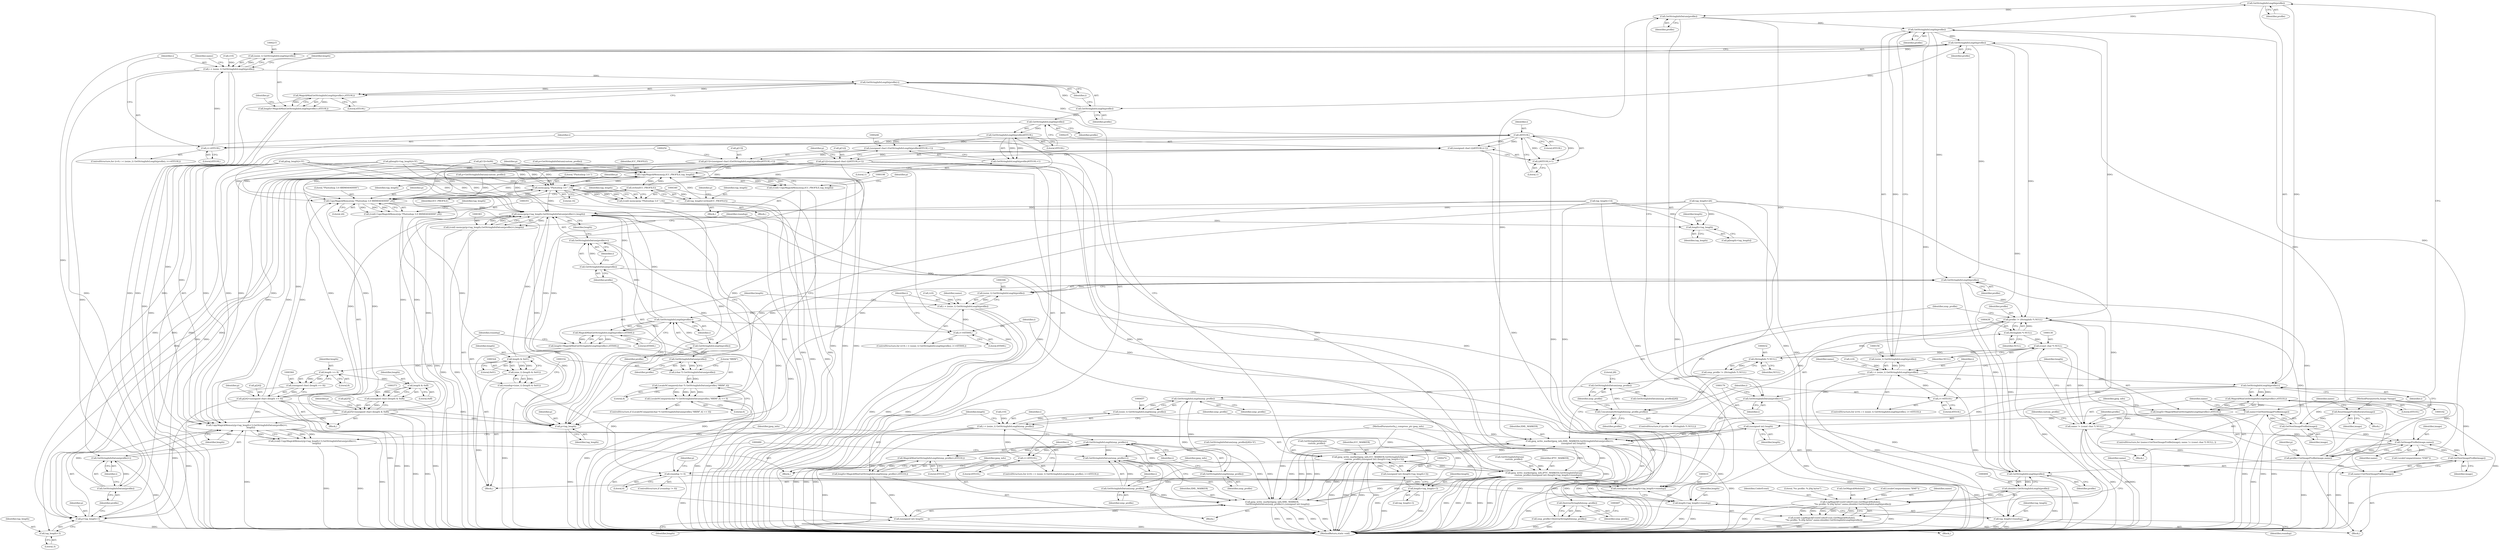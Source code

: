 digraph "1_ImageMagick_9e187b73a8a1290bb0e1a1c878f8be1917aa8742@pointer" {
"1000167" [label="(Call,GetStringInfoLength(profile))"];
"1000157" [label="(Call,GetStringInfoLength(profile))"];
"1000175" [label="(Call,GetStringInfoDatum(profile))"];
"1000167" [label="(Call,GetStringInfoLength(profile))"];
"1000134" [label="(Call,profile=GetImageProfile(image,name))"];
"1000136" [label="(Call,GetImageProfile(image,name))"];
"1000125" [label="(Call,GetNextImageProfile(image))"];
"1000120" [label="(Call,ResetImageProfileIterator(image))"];
"1000104" [label="(MethodParameterIn,Image *image)"];
"1000499" [label="(Call,GetNextImageProfile(image))"];
"1000127" [label="(Call,name != (const char *) NULL)"];
"1000497" [label="(Call,name=GetNextImageProfile(image))"];
"1000123" [label="(Call,name=GetNextImageProfile(image))"];
"1000129" [label="(Call,(const char *) NULL)"];
"1000438" [label="(Call,(StringInfo *) NULL)"];
"1000431" [label="(Call,(StringInfo *) NULL)"];
"1000166" [label="(Call,GetStringInfoLength(profile)-i)"];
"1000159" [label="(Call,i+=65533L)"];
"1000153" [label="(Call,i < (ssize_t) GetStringInfoLength(profile))"];
"1000165" [label="(Call,MagickMin(GetStringInfoLength(profile)-i,65533L))"];
"1000163" [label="(Call,length=MagickMin(GetStringInfoLength(profile)-i,65533L))"];
"1000178" [label="(Call,(unsigned int) length)"];
"1000171" [label="(Call,jpeg_write_marker(jpeg_info,XML_MARKER,GetStringInfoDatum(profile)+i,\n           (unsigned int) length))"];
"1000266" [label="(Call,jpeg_write_marker(jpeg_info,ICC_MARKER,GetStringInfoDatum(\n            custom_profile),(unsigned int) (length+tag_length+3)))"];
"1000404" [label="(Call,jpeg_write_marker(jpeg_info,IPTC_MARKER,GetStringInfoDatum(\n            custom_profile),(unsigned int) (length+tag_length+roundup)))"];
"1000472" [label="(Call,jpeg_write_marker(jpeg_info,XML_MARKER,\n                GetStringInfoDatum(xmp_profile)+i,(unsigned int) length))"];
"1000174" [label="(Call,GetStringInfoDatum(profile)+i)"];
"1000155" [label="(Call,(ssize_t) GetStringInfoLength(profile))"];
"1000216" [label="(Call,GetStringInfoLength(profile))"];
"1000214" [label="(Call,(ssize_t) GetStringInfoLength(profile))"];
"1000212" [label="(Call,i < (ssize_t) GetStringInfoLength(profile))"];
"1000225" [label="(Call,GetStringInfoLength(profile)-i)"];
"1000224" [label="(Call,MagickMin(GetStringInfoLength(profile)-i,65519L))"];
"1000222" [label="(Call,length=MagickMin(GetStringInfoLength(profile)-i,65519L))"];
"1000255" [label="(Call,CopyMagickMemory(p+tag_length+3,GetStringInfoDatum(profile)+i,\n            length))"];
"1000253" [label="(Call,(void) CopyMagickMemory(p+tag_length+3,GetStringInfoDatum(profile)+i,\n            length))"];
"1000271" [label="(Call,(unsigned int) (length+tag_length+3))"];
"1000273" [label="(Call,length+tag_length+3)"];
"1000237" [label="(Call,i/65519L)"];
"1000218" [label="(Call,i+=65519L)"];
"1000234" [label="(Call,(unsigned char) ((i/65519L)+1))"];
"1000230" [label="(Call,p[12]=(unsigned char) ((i/65519L)+1))"];
"1000199" [label="(Call,CopyMagickMemory(p,ICC_PROFILE,tag_length))"];
"1000191" [label="(Call,strlen(ICC_PROFILE))"];
"1000189" [label="(Call,tag_length=strlen(ICC_PROFILE))"];
"1000197" [label="(Call,(void) CopyMagickMemory(p,ICC_PROFILE,tag_length))"];
"1000256" [label="(Call,p+tag_length+3)"];
"1000258" [label="(Call,tag_length+3)"];
"1000341" [label="(Call,memcpy(p,\"Photoshop 3.0 \",14))"];
"1000339" [label="(Call,(void) memcpy(p,\"Photoshop 3.0 \",14))"];
"1000352" [label="(Call,CopyMagickMemory(p,\"Photoshop 3.0 8BIM\04\04\0\0\0\0\",24))"];
"1000350" [label="(Call,(void) CopyMagickMemory(p,\"Photoshop 3.0 8BIM\04\04\0\0\0\0\",24))"];
"1000384" [label="(Call,memcpy(p+tag_length,GetStringInfoDatum(profile)+i,length))"];
"1000382" [label="(Call,(void) memcpy(p+tag_length,GetStringInfoDatum(profile)+i,length))"];
"1000400" [label="(Call,length+tag_length)"];
"1000409" [label="(Call,(unsigned int) (length+tag_length+roundup))"];
"1000411" [label="(Call,length+tag_length+roundup)"];
"1000385" [label="(Call,p+tag_length)"];
"1000236" [label="(Call,(i/65519L)+1)"];
"1000261" [label="(Call,GetStringInfoDatum(profile)+i)"];
"1000226" [label="(Call,GetStringInfoLength(profile))"];
"1000249" [label="(Call,GetStringInfoLength(profile))"];
"1000248" [label="(Call,GetStringInfoLength(profile)/65519L)"];
"1000245" [label="(Call,(unsigned char) (GetStringInfoLength(profile)/65519L+1))"];
"1000241" [label="(Call,p[13]=(unsigned char) (GetStringInfoLength(profile)/65519L+1))"];
"1000247" [label="(Call,GetStringInfoLength(profile)/65519L+1)"];
"1000262" [label="(Call,GetStringInfoDatum(profile))"];
"1000307" [label="(Call,GetStringInfoLength(profile))"];
"1000305" [label="(Call,(ssize_t) GetStringInfoLength(profile))"];
"1000303" [label="(Call,i < (ssize_t) GetStringInfoLength(profile))"];
"1000316" [label="(Call,GetStringInfoLength(profile)-i)"];
"1000309" [label="(Call,i+=65500L)"];
"1000315" [label="(Call,MagickMin(GetStringInfoLength(profile)-i,65500L))"];
"1000313" [label="(Call,length=MagickMin(GetStringInfoLength(profile)-i,65500L))"];
"1000325" [label="(Call,length & 0x01)"];
"1000323" [label="(Call,(size_t) (length & 0x01))"];
"1000321" [label="(Call,roundup=(size_t) (length & 0x01))"];
"1000394" [label="(Call,roundup != 0)"];
"1000413" [label="(Call,tag_length+roundup)"];
"1000365" [label="(Call,length >> 8)"];
"1000363" [label="(Call,(unsigned char) (length >> 8))"];
"1000359" [label="(Call,p[24]=(unsigned char) (length >> 8))"];
"1000374" [label="(Call,length & 0xff)"];
"1000372" [label="(Call,(unsigned char) (length & 0xff))"];
"1000368" [label="(Call,p[25]=(unsigned char) (length & 0xff))"];
"1000388" [label="(Call,GetStringInfoDatum(profile)+i)"];
"1000317" [label="(Call,GetStringInfoLength(profile))"];
"1000333" [label="(Call,GetStringInfoDatum(profile))"];
"1000331" [label="(Call,(char *) GetStringInfoDatum(profile))"];
"1000330" [label="(Call,LocaleNCompare((char *) GetStringInfoDatum(profile),\"8BIM\",4))"];
"1000329" [label="(Call,LocaleNCompare((char *) GetStringInfoDatum(profile),\"8BIM\",4) == 0)"];
"1000389" [label="(Call,GetStringInfoDatum(profile))"];
"1000436" [label="(Call,profile != (StringInfo *) NULL)"];
"1000441" [label="(Call,ConcatenateStringInfo(xmp_profile,profile))"];
"1000446" [label="(Call,GetStringInfoDatum(xmp_profile))"];
"1000458" [label="(Call,GetStringInfoLength(xmp_profile))"];
"1000456" [label="(Call,(ssize_t) GetStringInfoLength(xmp_profile))"];
"1000454" [label="(Call,i < (ssize_t) GetStringInfoLength(xmp_profile))"];
"1000467" [label="(Call,GetStringInfoLength(xmp_profile)-i)"];
"1000460" [label="(Call,i+=65533L)"];
"1000466" [label="(Call,MagickMin(GetStringInfoLength(xmp_profile)-i,65533L))"];
"1000464" [label="(Call,length=MagickMin(GetStringInfoLength(xmp_profile)-i,65533L))"];
"1000479" [label="(Call,(unsigned int) length)"];
"1000475" [label="(Call,GetStringInfoDatum(xmp_profile)+i)"];
"1000468" [label="(Call,GetStringInfoLength(xmp_profile))"];
"1000476" [label="(Call,GetStringInfoDatum(xmp_profile))"];
"1000484" [label="(Call,DestroyStringInfo(xmp_profile))"];
"1000482" [label="(Call,xmp_profile=DestroyStringInfo(xmp_profile))"];
"1000495" [label="(Call,GetStringInfoLength(profile))"];
"1000493" [label="(Call,(double) GetStringInfoLength(profile))"];
"1000488" [label="(Call,LogMagickEvent(CoderEvent,GetMagickModule(),\n      \"%s profile: %.20g bytes\",name,(double) GetStringInfoLength(profile)))"];
"1000486" [label="(Call,(void) LogMagickEvent(CoderEvent,GetMagickModule(),\n      \"%s profile: %.20g bytes\",name,(double) GetStringInfoLength(profile)))"];
"1000177" [label="(Identifier,i)"];
"1000241" [label="(Call,p[13]=(unsigned char) (GetStringInfoLength(profile)/65519L+1))"];
"1000243" [label="(Identifier,p)"];
"1000231" [label="(Call,p[12])"];
"1000498" [label="(Identifier,name)"];
"1000269" [label="(Call,GetStringInfoDatum(\n            custom_profile))"];
"1000229" [label="(Literal,65519L)"];
"1000355" [label="(Literal,24)"];
"1000435" [label="(ControlStructure,if (profile != (StringInfo *) NULL))"];
"1000321" [label="(Call,roundup=(size_t) (length & 0x01))"];
"1000170" [label="(Literal,65533L)"];
"1000200" [label="(Identifier,p)"];
"1000222" [label="(Call,length=MagickMin(GetStringInfoLength(profile)-i,65519L))"];
"1000482" [label="(Call,xmp_profile=DestroyStringInfo(xmp_profile))"];
"1000500" [label="(Identifier,image)"];
"1000314" [label="(Identifier,length)"];
"1000322" [label="(Identifier,roundup)"];
"1000256" [label="(Call,p+tag_length+3)"];
"1000266" [label="(Call,jpeg_write_marker(jpeg_info,ICC_MARKER,GetStringInfoDatum(\n            custom_profile),(unsigned int) (length+tag_length+3)))"];
"1000481" [label="(Identifier,length)"];
"1000495" [label="(Call,GetStringInfoLength(profile))"];
"1000249" [label="(Call,GetStringInfoLength(profile))"];
"1000262" [label="(Call,GetStringInfoDatum(profile))"];
"1000442" [label="(Identifier,xmp_profile)"];
"1000225" [label="(Call,GetStringInfoLength(profile)-i)"];
"1000484" [label="(Call,DestroyStringInfo(xmp_profile))"];
"1000489" [label="(Identifier,CoderEvent)"];
"1000344" [label="(Literal,14)"];
"1000404" [label="(Call,jpeg_write_marker(jpeg_info,IPTC_MARKER,GetStringInfoDatum(\n            custom_profile),(unsigned int) (length+tag_length+roundup)))"];
"1000283" [label="(Identifier,name)"];
"1000491" [label="(Literal,\"%s profile: %.20g bytes\")"];
"1000433" [label="(Identifier,NULL)"];
"1000486" [label="(Call,(void) LogMagickEvent(CoderEvent,GetMagickModule(),\n      \"%s profile: %.20g bytes\",name,(double) GetStringInfoLength(profile)))"];
"1000331" [label="(Call,(char *) GetStringInfoDatum(profile))"];
"1000171" [label="(Call,jpeg_write_marker(jpeg_info,XML_MARKER,GetStringInfoDatum(profile)+i,\n           (unsigned int) length))"];
"1000499" [label="(Call,GetNextImageProfile(image))"];
"1000463" [label="(Block,)"];
"1000178" [label="(Call,(unsigned int) length)"];
"1000413" [label="(Call,tag_length+roundup)"];
"1000199" [label="(Call,CopyMagickMemory(p,ICC_PROFILE,tag_length))"];
"1000137" [label="(Identifier,image)"];
"1000129" [label="(Call,(const char *) NULL)"];
"1000149" [label="(ControlStructure,for (i=0; i < (ssize_t) GetStringInfoLength(profile); i+=65533L))"];
"1000212" [label="(Call,i < (ssize_t) GetStringInfoLength(profile))"];
"1000455" [label="(Identifier,i)"];
"1000123" [label="(Call,name=GetNextImageProfile(image))"];
"1000370" [label="(Identifier,p)"];
"1000305" [label="(Call,(ssize_t) GetStringInfoLength(profile))"];
"1000472" [label="(Call,jpeg_write_marker(jpeg_info,XML_MARKER,\n                GetStringInfoDatum(xmp_profile)+i,(unsigned int) length))"];
"1000157" [label="(Call,GetStringInfoLength(profile))"];
"1000134" [label="(Call,profile=GetImageProfile(image,name))"];
"1000161" [label="(Literal,65533L)"];
"1000132" [label="(Block,)"];
"1000228" [label="(Identifier,i)"];
"1000259" [label="(Identifier,tag_length)"];
"1000127" [label="(Call,name != (const char *) NULL)"];
"1000234" [label="(Call,(unsigned char) ((i/65519L)+1))"];
"1000309" [label="(Call,i+=65500L)"];
"1000317" [label="(Call,GetStringInfoLength(profile))"];
"1000356" [label="(Call,tag_length=26)"];
"1000333" [label="(Call,GetStringInfoDatum(profile))"];
"1000120" [label="(Call,ResetImageProfileIterator(image))"];
"1000124" [label="(Identifier,name)"];
"1000478" [label="(Identifier,i)"];
"1000319" [label="(Identifier,i)"];
"1000257" [label="(Identifier,p)"];
"1000271" [label="(Call,(unsigned int) (length+tag_length+3))"];
"1000316" [label="(Call,GetStringInfoLength(profile)-i)"];
"1000311" [label="(Literal,65500L)"];
"1000343" [label="(Literal,\"Photoshop 3.0 \")"];
"1000219" [label="(Identifier,i)"];
"1000275" [label="(Call,tag_length+3)"];
"1000377" [label="(Call,p[13]=0x00)"];
"1000394" [label="(Call,roundup != 0)"];
"1000176" [label="(Identifier,profile)"];
"1000242" [label="(Call,p[13])"];
"1000323" [label="(Call,(size_t) (length & 0x01))"];
"1000230" [label="(Call,p[12]=(unsigned char) ((i/65519L)+1))"];
"1000328" [label="(ControlStructure,if (LocaleNCompare((char *) GetStringInfoDatum(profile),\"8BIM\",4) == 0))"];
"1000505" [label="(MethodReturn,static void)"];
"1000310" [label="(Identifier,i)"];
"1000450" [label="(ControlStructure,for (i=0; i < (ssize_t) GetStringInfoLength(xmp_profile); i+=65533L))"];
"1000465" [label="(Identifier,length)"];
"1000245" [label="(Call,(unsigned char) (GetStringInfoLength(profile)/65519L+1))"];
"1000227" [label="(Identifier,profile)"];
"1000329" [label="(Call,LocaleNCompare((char *) GetStringInfoDatum(profile),\"8BIM\",4) == 0)"];
"1000474" [label="(Identifier,XML_MARKER)"];
"1000393" [label="(ControlStructure,if (roundup != 0))"];
"1000180" [label="(Identifier,length)"];
"1000446" [label="(Call,GetStringInfoDatum(xmp_profile))"];
"1000125" [label="(Call,GetNextImageProfile(image))"];
"1000303" [label="(Call,i < (ssize_t) GetStringInfoLength(profile))"];
"1000173" [label="(Identifier,XML_MARKER)"];
"1000325" [label="(Call,length & 0x01)"];
"1000128" [label="(Identifier,name)"];
"1000398" [label="(Call,p[length+tag_length])"];
"1000205" [label="(Identifier,p)"];
"1000451" [label="(Call,i=0)"];
"1000407" [label="(Call,GetStringInfoDatum(\n            custom_profile))"];
"1000419" [label="(Identifier,name)"];
"1000313" [label="(Call,length=MagickMin(GetStringInfoLength(profile)-i,65500L))"];
"1000479" [label="(Call,(unsigned int) length)"];
"1000434" [label="(Block,)"];
"1000466" [label="(Call,MagickMin(GetStringInfoLength(xmp_profile)-i,65533L))"];
"1000337" [label="(Literal,0)"];
"1000470" [label="(Identifier,i)"];
"1000203" [label="(Call,p[tag_length]='\0')"];
"1000352" [label="(Call,CopyMagickMemory(p,\"Photoshop 3.0 8BIM\04\04\0\0\0\0\",24))"];
"1000226" [label="(Call,GetStringInfoLength(profile))"];
"1000335" [label="(Literal,\"8BIM\")"];
"1000131" [label="(Identifier,NULL)"];
"1000476" [label="(Call,GetStringInfoDatum(xmp_profile))"];
"1000429" [label="(Call,xmp_profile != (StringInfo *) NULL)"];
"1000264" [label="(Identifier,i)"];
"1000190" [label="(Identifier,tag_length)"];
"1000440" [label="(Identifier,NULL)"];
"1000459" [label="(Identifier,xmp_profile)"];
"1000462" [label="(Literal,65533L)"];
"1000334" [label="(Identifier,profile)"];
"1000261" [label="(Call,GetStringInfoDatum(profile)+i)"];
"1000138" [label="(Identifier,name)"];
"1000469" [label="(Identifier,xmp_profile)"];
"1000406" [label="(Identifier,IPTC_MARKER)"];
"1000473" [label="(Identifier,jpeg_info)"];
"1000162" [label="(Block,)"];
"1000202" [label="(Identifier,tag_length)"];
"1000304" [label="(Identifier,i)"];
"1000490" [label="(Call,GetMagickModule())"];
"1000438" [label="(Call,(StringInfo *) NULL)"];
"1000308" [label="(Identifier,profile)"];
"1000216" [label="(Call,GetStringInfoLength(profile))"];
"1000475" [label="(Call,GetStringInfoDatum(xmp_profile)+i)"];
"1000247" [label="(Call,GetStringInfoLength(profile)/65519L+1)"];
"1000184" [label="(Identifier,name)"];
"1000238" [label="(Identifier,i)"];
"1000175" [label="(Call,GetStringInfoDatum(profile))"];
"1000367" [label="(Literal,8)"];
"1000250" [label="(Identifier,profile)"];
"1000376" [label="(Literal,0xff)"];
"1000460" [label="(Call,i+=65533L)"];
"1000172" [label="(Identifier,jpeg_info)"];
"1000268" [label="(Identifier,ICC_MARKER)"];
"1000191" [label="(Call,strlen(ICC_PROFILE))"];
"1000140" [label="(Identifier,p)"];
"1000392" [label="(Identifier,length)"];
"1000389" [label="(Call,GetStringInfoDatum(profile))"];
"1000260" [label="(Literal,3)"];
"1000397" [label="(Call,p[length+tag_length]='\0')"];
"1000273" [label="(Call,length+tag_length+3)"];
"1000441" [label="(Call,ConcatenateStringInfo(xmp_profile,profile))"];
"1000345" [label="(Call,tag_length=14)"];
"1000122" [label="(ControlStructure,for (name=GetNextImageProfile(image); name != (const char *) NULL; ))"];
"1000139" [label="(Call,p=GetStringInfoDatum(custom_profile))"];
"1000232" [label="(Identifier,p)"];
"1000395" [label="(Identifier,roundup)"];
"1000174" [label="(Call,GetStringInfoDatum(profile)+i)"];
"1000251" [label="(Literal,65519L)"];
"1000307" [label="(Call,GetStringInfoLength(profile))"];
"1000414" [label="(Identifier,tag_length)"];
"1000126" [label="(Identifier,image)"];
"1000318" [label="(Identifier,profile)"];
"1000375" [label="(Identifier,length)"];
"1000192" [label="(Identifier,ICC_PROFILE)"];
"1000493" [label="(Call,(double) GetStringInfoLength(profile))"];
"1000363" [label="(Call,(unsigned char) (length >> 8))"];
"1000444" [label="(Call,GetStringInfoDatum(xmp_profile)[28]='\0')"];
"1000458" [label="(Call,GetStringInfoLength(xmp_profile))"];
"1000456" [label="(Call,(ssize_t) GetStringInfoLength(xmp_profile))"];
"1000213" [label="(Identifier,i)"];
"1000385" [label="(Call,p+tag_length)"];
"1000158" [label="(Identifier,profile)"];
"1000208" [label="(ControlStructure,for (i=0; i < (ssize_t) GetStringInfoLength(profile); i+=65519L))"];
"1000154" [label="(Identifier,i)"];
"1000103" [label="(MethodParameterIn,j_compress_ptr jpeg_info)"];
"1000418" [label="(Call,LocaleCompare(name,\"XMP\"))"];
"1000315" [label="(Call,MagickMin(GetStringInfoLength(profile)-i,65500L))"];
"1000193" [label="(Call,p=GetStringInfoDatum(custom_profile))"];
"1000400" [label="(Call,length+tag_length)"];
"1000379" [label="(Identifier,p)"];
"1000366" [label="(Identifier,length)"];
"1000330" [label="(Call,LocaleNCompare((char *) GetStringInfoDatum(profile),\"8BIM\",4))"];
"1000411" [label="(Call,length+tag_length+roundup)"];
"1000326" [label="(Identifier,length)"];
"1000267" [label="(Identifier,jpeg_info)"];
"1000368" [label="(Call,p[25]=(unsigned char) (length & 0xff))"];
"1000339" [label="(Call,(void) memcpy(p,\"Photoshop 3.0 \",14))"];
"1000454" [label="(Call,i < (ssize_t) GetStringInfoLength(xmp_profile))"];
"1000391" [label="(Identifier,i)"];
"1000492" [label="(Identifier,name)"];
"1000167" [label="(Call,GetStringInfoLength(profile))"];
"1000121" [label="(Identifier,image)"];
"1000153" [label="(Call,i < (ssize_t) GetStringInfoLength(profile))"];
"1000217" [label="(Identifier,profile)"];
"1000412" [label="(Identifier,length)"];
"1000265" [label="(Identifier,length)"];
"1000360" [label="(Call,p[24])"];
"1000155" [label="(Call,(ssize_t) GetStringInfoLength(profile))"];
"1000341" [label="(Call,memcpy(p,\"Photoshop 3.0 \",14))"];
"1000431" [label="(Call,(StringInfo *) NULL)"];
"1000220" [label="(Literal,65519L)"];
"1000135" [label="(Identifier,profile)"];
"1000497" [label="(Call,name=GetNextImageProfile(image))"];
"1000384" [label="(Call,memcpy(p+tag_length,GetStringInfoDatum(profile)+i,length))"];
"1000239" [label="(Literal,65519L)"];
"1000201" [label="(Identifier,ICC_PROFILE)"];
"1000350" [label="(Call,(void) CopyMagickMemory(p,\"Photoshop 3.0 8BIM\04\04\0\0\0\0\",24))"];
"1000382" [label="(Call,(void) memcpy(p+tag_length,GetStringInfoDatum(profile)+i,length))"];
"1000189" [label="(Call,tag_length=strlen(ICC_PROFILE))"];
"1000399" [label="(Identifier,p)"];
"1000168" [label="(Identifier,profile)"];
"1000390" [label="(Identifier,profile)"];
"1000258" [label="(Call,tag_length+3)"];
"1000349" [label="(Block,)"];
"1000165" [label="(Call,MagickMin(GetStringInfoLength(profile)-i,65533L))"];
"1000346" [label="(Identifier,tag_length)"];
"1000197" [label="(Call,(void) CopyMagickMemory(p,ICC_PROFILE,tag_length))"];
"1000300" [label="(Call,i=0)"];
"1000164" [label="(Identifier,length)"];
"1000401" [label="(Identifier,length)"];
"1000357" [label="(Identifier,tag_length)"];
"1000299" [label="(ControlStructure,for (i=0; i < (ssize_t) GetStringInfoLength(profile); i+=65500L))"];
"1000223" [label="(Identifier,length)"];
"1000237" [label="(Call,i/65519L)"];
"1000169" [label="(Identifier,i)"];
"1000436" [label="(Call,profile != (StringInfo *) NULL)"];
"1000145" [label="(Call,LocaleCompare(name,\"EXIF\"))"];
"1000263" [label="(Identifier,profile)"];
"1000388" [label="(Call,GetStringInfoDatum(profile)+i)"];
"1000274" [label="(Identifier,length)"];
"1000194" [label="(Identifier,p)"];
"1000166" [label="(Call,GetStringInfoLength(profile)-i)"];
"1000214" [label="(Call,(ssize_t) GetStringInfoLength(profile))"];
"1000218" [label="(Call,i+=65519L)"];
"1000415" [label="(Identifier,roundup)"];
"1000437" [label="(Identifier,profile)"];
"1000448" [label="(Literal,28)"];
"1000327" [label="(Literal,0x01)"];
"1000485" [label="(Identifier,xmp_profile)"];
"1000160" [label="(Identifier,i)"];
"1000187" [label="(Block,)"];
"1000387" [label="(Identifier,tag_length)"];
"1000248" [label="(Call,GetStringInfoLength(profile)/65519L)"];
"1000496" [label="(Identifier,profile)"];
"1000365" [label="(Call,length >> 8)"];
"1000336" [label="(Literal,4)"];
"1000464" [label="(Call,length=MagickMin(GetStringInfoLength(xmp_profile)-i,65533L))"];
"1000471" [label="(Literal,65533L)"];
"1000386" [label="(Identifier,p)"];
"1000252" [label="(Literal,1)"];
"1000502" [label="(Identifier,custom_profile)"];
"1000461" [label="(Identifier,i)"];
"1000221" [label="(Block,)"];
"1000224" [label="(Call,MagickMin(GetStringInfoLength(profile)-i,65519L))"];
"1000209" [label="(Call,i=0)"];
"1000338" [label="(Block,)"];
"1000354" [label="(Literal,\"Photoshop 3.0 8BIM\04\04\0\0\0\0\")"];
"1000342" [label="(Identifier,p)"];
"1000447" [label="(Identifier,xmp_profile)"];
"1000369" [label="(Call,p[25])"];
"1000468" [label="(Call,GetStringInfoLength(xmp_profile))"];
"1000150" [label="(Call,i=0)"];
"1000136" [label="(Call,GetImageProfile(image,name))"];
"1000253" [label="(Call,(void) CopyMagickMemory(p+tag_length+3,GetStringInfoDatum(profile)+i,\n            length))"];
"1000374" [label="(Call,length & 0xff)"];
"1000372" [label="(Call,(unsigned char) (length & 0xff))"];
"1000488" [label="(Call,LogMagickEvent(CoderEvent,GetMagickModule(),\n      \"%s profile: %.20g bytes\",name,(double) GetStringInfoLength(profile)))"];
"1000236" [label="(Call,(i/65519L)+1)"];
"1000477" [label="(Identifier,xmp_profile)"];
"1000240" [label="(Literal,1)"];
"1000396" [label="(Literal,0)"];
"1000312" [label="(Block,)"];
"1000467" [label="(Call,GetStringInfoLength(xmp_profile)-i)"];
"1000402" [label="(Identifier,tag_length)"];
"1000483" [label="(Identifier,xmp_profile)"];
"1000445" [label="(Call,GetStringInfoDatum(xmp_profile)[28])"];
"1000105" [label="(Block,)"];
"1000104" [label="(MethodParameterIn,Image *image)"];
"1000359" [label="(Call,p[24]=(unsigned char) (length >> 8))"];
"1000353" [label="(Identifier,p)"];
"1000409" [label="(Call,(unsigned int) (length+tag_length+roundup))"];
"1000405" [label="(Identifier,jpeg_info)"];
"1000320" [label="(Literal,65500L)"];
"1000159" [label="(Call,i+=65533L)"];
"1000255" [label="(Call,CopyMagickMemory(p+tag_length+3,GetStringInfoDatum(profile)+i,\n            length))"];
"1000443" [label="(Identifier,profile)"];
"1000163" [label="(Call,length=MagickMin(GetStringInfoLength(profile)-i,65533L))"];
"1000167" -> "1000166"  [label="AST: "];
"1000167" -> "1000168"  [label="CFG: "];
"1000168" -> "1000167"  [label="AST: "];
"1000169" -> "1000167"  [label="CFG: "];
"1000167" -> "1000166"  [label="DDG: "];
"1000157" -> "1000167"  [label="DDG: "];
"1000167" -> "1000175"  [label="DDG: "];
"1000157" -> "1000155"  [label="AST: "];
"1000157" -> "1000158"  [label="CFG: "];
"1000158" -> "1000157"  [label="AST: "];
"1000155" -> "1000157"  [label="CFG: "];
"1000157" -> "1000155"  [label="DDG: "];
"1000175" -> "1000157"  [label="DDG: "];
"1000134" -> "1000157"  [label="DDG: "];
"1000157" -> "1000216"  [label="DDG: "];
"1000157" -> "1000307"  [label="DDG: "];
"1000157" -> "1000436"  [label="DDG: "];
"1000157" -> "1000495"  [label="DDG: "];
"1000175" -> "1000174"  [label="AST: "];
"1000175" -> "1000176"  [label="CFG: "];
"1000176" -> "1000175"  [label="AST: "];
"1000177" -> "1000175"  [label="CFG: "];
"1000175" -> "1000171"  [label="DDG: "];
"1000175" -> "1000174"  [label="DDG: "];
"1000134" -> "1000132"  [label="AST: "];
"1000134" -> "1000136"  [label="CFG: "];
"1000135" -> "1000134"  [label="AST: "];
"1000136" -> "1000134"  [label="AST: "];
"1000140" -> "1000134"  [label="CFG: "];
"1000134" -> "1000505"  [label="DDG: "];
"1000136" -> "1000134"  [label="DDG: "];
"1000136" -> "1000134"  [label="DDG: "];
"1000134" -> "1000216"  [label="DDG: "];
"1000134" -> "1000307"  [label="DDG: "];
"1000134" -> "1000436"  [label="DDG: "];
"1000134" -> "1000495"  [label="DDG: "];
"1000136" -> "1000138"  [label="CFG: "];
"1000137" -> "1000136"  [label="AST: "];
"1000138" -> "1000136"  [label="AST: "];
"1000125" -> "1000136"  [label="DDG: "];
"1000499" -> "1000136"  [label="DDG: "];
"1000104" -> "1000136"  [label="DDG: "];
"1000127" -> "1000136"  [label="DDG: "];
"1000136" -> "1000145"  [label="DDG: "];
"1000136" -> "1000499"  [label="DDG: "];
"1000125" -> "1000123"  [label="AST: "];
"1000125" -> "1000126"  [label="CFG: "];
"1000126" -> "1000125"  [label="AST: "];
"1000123" -> "1000125"  [label="CFG: "];
"1000125" -> "1000505"  [label="DDG: "];
"1000125" -> "1000123"  [label="DDG: "];
"1000120" -> "1000125"  [label="DDG: "];
"1000104" -> "1000125"  [label="DDG: "];
"1000120" -> "1000105"  [label="AST: "];
"1000120" -> "1000121"  [label="CFG: "];
"1000121" -> "1000120"  [label="AST: "];
"1000124" -> "1000120"  [label="CFG: "];
"1000120" -> "1000505"  [label="DDG: "];
"1000104" -> "1000120"  [label="DDG: "];
"1000104" -> "1000102"  [label="AST: "];
"1000104" -> "1000505"  [label="DDG: "];
"1000104" -> "1000499"  [label="DDG: "];
"1000499" -> "1000497"  [label="AST: "];
"1000499" -> "1000500"  [label="CFG: "];
"1000500" -> "1000499"  [label="AST: "];
"1000497" -> "1000499"  [label="CFG: "];
"1000499" -> "1000505"  [label="DDG: "];
"1000499" -> "1000497"  [label="DDG: "];
"1000127" -> "1000122"  [label="AST: "];
"1000127" -> "1000129"  [label="CFG: "];
"1000128" -> "1000127"  [label="AST: "];
"1000129" -> "1000127"  [label="AST: "];
"1000135" -> "1000127"  [label="CFG: "];
"1000502" -> "1000127"  [label="CFG: "];
"1000127" -> "1000505"  [label="DDG: "];
"1000127" -> "1000505"  [label="DDG: "];
"1000127" -> "1000505"  [label="DDG: "];
"1000497" -> "1000127"  [label="DDG: "];
"1000123" -> "1000127"  [label="DDG: "];
"1000129" -> "1000127"  [label="DDG: "];
"1000497" -> "1000132"  [label="AST: "];
"1000498" -> "1000497"  [label="AST: "];
"1000128" -> "1000497"  [label="CFG: "];
"1000497" -> "1000505"  [label="DDG: "];
"1000123" -> "1000122"  [label="AST: "];
"1000124" -> "1000123"  [label="AST: "];
"1000128" -> "1000123"  [label="CFG: "];
"1000123" -> "1000505"  [label="DDG: "];
"1000129" -> "1000131"  [label="CFG: "];
"1000130" -> "1000129"  [label="AST: "];
"1000131" -> "1000129"  [label="AST: "];
"1000129" -> "1000505"  [label="DDG: "];
"1000438" -> "1000129"  [label="DDG: "];
"1000431" -> "1000129"  [label="DDG: "];
"1000129" -> "1000431"  [label="DDG: "];
"1000438" -> "1000436"  [label="AST: "];
"1000438" -> "1000440"  [label="CFG: "];
"1000439" -> "1000438"  [label="AST: "];
"1000440" -> "1000438"  [label="AST: "];
"1000436" -> "1000438"  [label="CFG: "];
"1000438" -> "1000436"  [label="DDG: "];
"1000431" -> "1000438"  [label="DDG: "];
"1000431" -> "1000429"  [label="AST: "];
"1000431" -> "1000433"  [label="CFG: "];
"1000432" -> "1000431"  [label="AST: "];
"1000433" -> "1000431"  [label="AST: "];
"1000429" -> "1000431"  [label="CFG: "];
"1000431" -> "1000429"  [label="DDG: "];
"1000166" -> "1000165"  [label="AST: "];
"1000166" -> "1000169"  [label="CFG: "];
"1000169" -> "1000166"  [label="AST: "];
"1000170" -> "1000166"  [label="CFG: "];
"1000166" -> "1000159"  [label="DDG: "];
"1000166" -> "1000165"  [label="DDG: "];
"1000166" -> "1000165"  [label="DDG: "];
"1000153" -> "1000166"  [label="DDG: "];
"1000166" -> "1000171"  [label="DDG: "];
"1000166" -> "1000174"  [label="DDG: "];
"1000159" -> "1000149"  [label="AST: "];
"1000159" -> "1000161"  [label="CFG: "];
"1000160" -> "1000159"  [label="AST: "];
"1000161" -> "1000159"  [label="AST: "];
"1000154" -> "1000159"  [label="CFG: "];
"1000159" -> "1000153"  [label="DDG: "];
"1000153" -> "1000149"  [label="AST: "];
"1000153" -> "1000155"  [label="CFG: "];
"1000154" -> "1000153"  [label="AST: "];
"1000155" -> "1000153"  [label="AST: "];
"1000164" -> "1000153"  [label="CFG: "];
"1000184" -> "1000153"  [label="CFG: "];
"1000153" -> "1000505"  [label="DDG: "];
"1000153" -> "1000505"  [label="DDG: "];
"1000153" -> "1000505"  [label="DDG: "];
"1000150" -> "1000153"  [label="DDG: "];
"1000155" -> "1000153"  [label="DDG: "];
"1000165" -> "1000163"  [label="AST: "];
"1000165" -> "1000170"  [label="CFG: "];
"1000170" -> "1000165"  [label="AST: "];
"1000163" -> "1000165"  [label="CFG: "];
"1000165" -> "1000505"  [label="DDG: "];
"1000165" -> "1000163"  [label="DDG: "];
"1000165" -> "1000163"  [label="DDG: "];
"1000163" -> "1000162"  [label="AST: "];
"1000164" -> "1000163"  [label="AST: "];
"1000172" -> "1000163"  [label="CFG: "];
"1000163" -> "1000505"  [label="DDG: "];
"1000163" -> "1000178"  [label="DDG: "];
"1000178" -> "1000171"  [label="AST: "];
"1000178" -> "1000180"  [label="CFG: "];
"1000179" -> "1000178"  [label="AST: "];
"1000180" -> "1000178"  [label="AST: "];
"1000171" -> "1000178"  [label="CFG: "];
"1000178" -> "1000505"  [label="DDG: "];
"1000178" -> "1000171"  [label="DDG: "];
"1000171" -> "1000162"  [label="AST: "];
"1000172" -> "1000171"  [label="AST: "];
"1000173" -> "1000171"  [label="AST: "];
"1000174" -> "1000171"  [label="AST: "];
"1000160" -> "1000171"  [label="CFG: "];
"1000171" -> "1000505"  [label="DDG: "];
"1000171" -> "1000505"  [label="DDG: "];
"1000171" -> "1000505"  [label="DDG: "];
"1000171" -> "1000505"  [label="DDG: "];
"1000171" -> "1000505"  [label="DDG: "];
"1000404" -> "1000171"  [label="DDG: "];
"1000472" -> "1000171"  [label="DDG: "];
"1000472" -> "1000171"  [label="DDG: "];
"1000266" -> "1000171"  [label="DDG: "];
"1000103" -> "1000171"  [label="DDG: "];
"1000171" -> "1000266"  [label="DDG: "];
"1000171" -> "1000404"  [label="DDG: "];
"1000171" -> "1000472"  [label="DDG: "];
"1000171" -> "1000472"  [label="DDG: "];
"1000266" -> "1000221"  [label="AST: "];
"1000266" -> "1000271"  [label="CFG: "];
"1000267" -> "1000266"  [label="AST: "];
"1000268" -> "1000266"  [label="AST: "];
"1000269" -> "1000266"  [label="AST: "];
"1000271" -> "1000266"  [label="AST: "];
"1000219" -> "1000266"  [label="CFG: "];
"1000266" -> "1000505"  [label="DDG: "];
"1000266" -> "1000505"  [label="DDG: "];
"1000266" -> "1000505"  [label="DDG: "];
"1000266" -> "1000505"  [label="DDG: "];
"1000266" -> "1000505"  [label="DDG: "];
"1000404" -> "1000266"  [label="DDG: "];
"1000472" -> "1000266"  [label="DDG: "];
"1000103" -> "1000266"  [label="DDG: "];
"1000269" -> "1000266"  [label="DDG: "];
"1000271" -> "1000266"  [label="DDG: "];
"1000266" -> "1000404"  [label="DDG: "];
"1000266" -> "1000472"  [label="DDG: "];
"1000404" -> "1000312"  [label="AST: "];
"1000404" -> "1000409"  [label="CFG: "];
"1000405" -> "1000404"  [label="AST: "];
"1000406" -> "1000404"  [label="AST: "];
"1000407" -> "1000404"  [label="AST: "];
"1000409" -> "1000404"  [label="AST: "];
"1000310" -> "1000404"  [label="CFG: "];
"1000404" -> "1000505"  [label="DDG: "];
"1000404" -> "1000505"  [label="DDG: "];
"1000404" -> "1000505"  [label="DDG: "];
"1000404" -> "1000505"  [label="DDG: "];
"1000404" -> "1000505"  [label="DDG: "];
"1000472" -> "1000404"  [label="DDG: "];
"1000103" -> "1000404"  [label="DDG: "];
"1000407" -> "1000404"  [label="DDG: "];
"1000409" -> "1000404"  [label="DDG: "];
"1000404" -> "1000472"  [label="DDG: "];
"1000472" -> "1000463"  [label="AST: "];
"1000472" -> "1000479"  [label="CFG: "];
"1000473" -> "1000472"  [label="AST: "];
"1000474" -> "1000472"  [label="AST: "];
"1000475" -> "1000472"  [label="AST: "];
"1000479" -> "1000472"  [label="AST: "];
"1000461" -> "1000472"  [label="CFG: "];
"1000472" -> "1000505"  [label="DDG: "];
"1000472" -> "1000505"  [label="DDG: "];
"1000472" -> "1000505"  [label="DDG: "];
"1000472" -> "1000505"  [label="DDG: "];
"1000472" -> "1000505"  [label="DDG: "];
"1000103" -> "1000472"  [label="DDG: "];
"1000444" -> "1000472"  [label="DDG: "];
"1000476" -> "1000472"  [label="DDG: "];
"1000467" -> "1000472"  [label="DDG: "];
"1000479" -> "1000472"  [label="DDG: "];
"1000174" -> "1000177"  [label="CFG: "];
"1000177" -> "1000174"  [label="AST: "];
"1000179" -> "1000174"  [label="CFG: "];
"1000174" -> "1000505"  [label="DDG: "];
"1000156" -> "1000155"  [label="AST: "];
"1000216" -> "1000214"  [label="AST: "];
"1000216" -> "1000217"  [label="CFG: "];
"1000217" -> "1000216"  [label="AST: "];
"1000214" -> "1000216"  [label="CFG: "];
"1000216" -> "1000214"  [label="DDG: "];
"1000262" -> "1000216"  [label="DDG: "];
"1000216" -> "1000226"  [label="DDG: "];
"1000216" -> "1000307"  [label="DDG: "];
"1000216" -> "1000436"  [label="DDG: "];
"1000216" -> "1000495"  [label="DDG: "];
"1000214" -> "1000212"  [label="AST: "];
"1000215" -> "1000214"  [label="AST: "];
"1000212" -> "1000214"  [label="CFG: "];
"1000214" -> "1000212"  [label="DDG: "];
"1000212" -> "1000208"  [label="AST: "];
"1000213" -> "1000212"  [label="AST: "];
"1000223" -> "1000212"  [label="CFG: "];
"1000283" -> "1000212"  [label="CFG: "];
"1000212" -> "1000505"  [label="DDG: "];
"1000212" -> "1000505"  [label="DDG: "];
"1000212" -> "1000505"  [label="DDG: "];
"1000209" -> "1000212"  [label="DDG: "];
"1000218" -> "1000212"  [label="DDG: "];
"1000212" -> "1000225"  [label="DDG: "];
"1000225" -> "1000224"  [label="AST: "];
"1000225" -> "1000228"  [label="CFG: "];
"1000226" -> "1000225"  [label="AST: "];
"1000228" -> "1000225"  [label="AST: "];
"1000229" -> "1000225"  [label="CFG: "];
"1000225" -> "1000224"  [label="DDG: "];
"1000225" -> "1000224"  [label="DDG: "];
"1000226" -> "1000225"  [label="DDG: "];
"1000225" -> "1000237"  [label="DDG: "];
"1000224" -> "1000222"  [label="AST: "];
"1000224" -> "1000229"  [label="CFG: "];
"1000229" -> "1000224"  [label="AST: "];
"1000222" -> "1000224"  [label="CFG: "];
"1000224" -> "1000505"  [label="DDG: "];
"1000224" -> "1000222"  [label="DDG: "];
"1000224" -> "1000222"  [label="DDG: "];
"1000222" -> "1000221"  [label="AST: "];
"1000223" -> "1000222"  [label="AST: "];
"1000232" -> "1000222"  [label="CFG: "];
"1000222" -> "1000505"  [label="DDG: "];
"1000222" -> "1000255"  [label="DDG: "];
"1000255" -> "1000253"  [label="AST: "];
"1000255" -> "1000265"  [label="CFG: "];
"1000256" -> "1000255"  [label="AST: "];
"1000261" -> "1000255"  [label="AST: "];
"1000265" -> "1000255"  [label="AST: "];
"1000253" -> "1000255"  [label="CFG: "];
"1000255" -> "1000505"  [label="DDG: "];
"1000255" -> "1000505"  [label="DDG: "];
"1000255" -> "1000253"  [label="DDG: "];
"1000255" -> "1000253"  [label="DDG: "];
"1000255" -> "1000253"  [label="DDG: "];
"1000368" -> "1000255"  [label="DDG: "];
"1000397" -> "1000255"  [label="DDG: "];
"1000199" -> "1000255"  [label="DDG: "];
"1000199" -> "1000255"  [label="DDG: "];
"1000230" -> "1000255"  [label="DDG: "];
"1000359" -> "1000255"  [label="DDG: "];
"1000241" -> "1000255"  [label="DDG: "];
"1000203" -> "1000255"  [label="DDG: "];
"1000262" -> "1000255"  [label="DDG: "];
"1000237" -> "1000255"  [label="DDG: "];
"1000255" -> "1000271"  [label="DDG: "];
"1000255" -> "1000273"  [label="DDG: "];
"1000253" -> "1000221"  [label="AST: "];
"1000254" -> "1000253"  [label="AST: "];
"1000267" -> "1000253"  [label="CFG: "];
"1000253" -> "1000505"  [label="DDG: "];
"1000253" -> "1000505"  [label="DDG: "];
"1000271" -> "1000273"  [label="CFG: "];
"1000272" -> "1000271"  [label="AST: "];
"1000273" -> "1000271"  [label="AST: "];
"1000271" -> "1000505"  [label="DDG: "];
"1000273" -> "1000275"  [label="CFG: "];
"1000274" -> "1000273"  [label="AST: "];
"1000275" -> "1000273"  [label="AST: "];
"1000273" -> "1000505"  [label="DDG: "];
"1000273" -> "1000505"  [label="DDG: "];
"1000237" -> "1000236"  [label="AST: "];
"1000237" -> "1000239"  [label="CFG: "];
"1000238" -> "1000237"  [label="AST: "];
"1000239" -> "1000237"  [label="AST: "];
"1000240" -> "1000237"  [label="CFG: "];
"1000237" -> "1000218"  [label="DDG: "];
"1000237" -> "1000234"  [label="DDG: "];
"1000237" -> "1000234"  [label="DDG: "];
"1000237" -> "1000236"  [label="DDG: "];
"1000237" -> "1000236"  [label="DDG: "];
"1000237" -> "1000261"  [label="DDG: "];
"1000218" -> "1000208"  [label="AST: "];
"1000218" -> "1000220"  [label="CFG: "];
"1000219" -> "1000218"  [label="AST: "];
"1000220" -> "1000218"  [label="AST: "];
"1000213" -> "1000218"  [label="CFG: "];
"1000234" -> "1000230"  [label="AST: "];
"1000234" -> "1000236"  [label="CFG: "];
"1000235" -> "1000234"  [label="AST: "];
"1000236" -> "1000234"  [label="AST: "];
"1000230" -> "1000234"  [label="CFG: "];
"1000234" -> "1000505"  [label="DDG: "];
"1000234" -> "1000230"  [label="DDG: "];
"1000230" -> "1000221"  [label="AST: "];
"1000231" -> "1000230"  [label="AST: "];
"1000243" -> "1000230"  [label="CFG: "];
"1000230" -> "1000505"  [label="DDG: "];
"1000230" -> "1000505"  [label="DDG: "];
"1000230" -> "1000199"  [label="DDG: "];
"1000230" -> "1000256"  [label="DDG: "];
"1000230" -> "1000341"  [label="DDG: "];
"1000230" -> "1000352"  [label="DDG: "];
"1000230" -> "1000384"  [label="DDG: "];
"1000230" -> "1000385"  [label="DDG: "];
"1000199" -> "1000197"  [label="AST: "];
"1000199" -> "1000202"  [label="CFG: "];
"1000200" -> "1000199"  [label="AST: "];
"1000201" -> "1000199"  [label="AST: "];
"1000202" -> "1000199"  [label="AST: "];
"1000197" -> "1000199"  [label="CFG: "];
"1000199" -> "1000505"  [label="DDG: "];
"1000199" -> "1000505"  [label="DDG: "];
"1000199" -> "1000505"  [label="DDG: "];
"1000199" -> "1000191"  [label="DDG: "];
"1000199" -> "1000197"  [label="DDG: "];
"1000199" -> "1000197"  [label="DDG: "];
"1000199" -> "1000197"  [label="DDG: "];
"1000368" -> "1000199"  [label="DDG: "];
"1000193" -> "1000199"  [label="DDG: "];
"1000397" -> "1000199"  [label="DDG: "];
"1000241" -> "1000199"  [label="DDG: "];
"1000203" -> "1000199"  [label="DDG: "];
"1000359" -> "1000199"  [label="DDG: "];
"1000377" -> "1000199"  [label="DDG: "];
"1000191" -> "1000199"  [label="DDG: "];
"1000189" -> "1000199"  [label="DDG: "];
"1000199" -> "1000256"  [label="DDG: "];
"1000199" -> "1000256"  [label="DDG: "];
"1000199" -> "1000258"  [label="DDG: "];
"1000199" -> "1000341"  [label="DDG: "];
"1000199" -> "1000352"  [label="DDG: "];
"1000191" -> "1000189"  [label="AST: "];
"1000191" -> "1000192"  [label="CFG: "];
"1000192" -> "1000191"  [label="AST: "];
"1000189" -> "1000191"  [label="CFG: "];
"1000191" -> "1000189"  [label="DDG: "];
"1000189" -> "1000187"  [label="AST: "];
"1000190" -> "1000189"  [label="AST: "];
"1000194" -> "1000189"  [label="CFG: "];
"1000189" -> "1000505"  [label="DDG: "];
"1000197" -> "1000187"  [label="AST: "];
"1000198" -> "1000197"  [label="AST: "];
"1000205" -> "1000197"  [label="CFG: "];
"1000197" -> "1000505"  [label="DDG: "];
"1000197" -> "1000505"  [label="DDG: "];
"1000256" -> "1000258"  [label="CFG: "];
"1000257" -> "1000256"  [label="AST: "];
"1000258" -> "1000256"  [label="AST: "];
"1000263" -> "1000256"  [label="CFG: "];
"1000256" -> "1000505"  [label="DDG: "];
"1000368" -> "1000256"  [label="DDG: "];
"1000397" -> "1000256"  [label="DDG: "];
"1000359" -> "1000256"  [label="DDG: "];
"1000241" -> "1000256"  [label="DDG: "];
"1000203" -> "1000256"  [label="DDG: "];
"1000258" -> "1000260"  [label="CFG: "];
"1000259" -> "1000258"  [label="AST: "];
"1000260" -> "1000258"  [label="AST: "];
"1000341" -> "1000339"  [label="AST: "];
"1000341" -> "1000344"  [label="CFG: "];
"1000342" -> "1000341"  [label="AST: "];
"1000343" -> "1000341"  [label="AST: "];
"1000344" -> "1000341"  [label="AST: "];
"1000339" -> "1000341"  [label="CFG: "];
"1000341" -> "1000339"  [label="DDG: "];
"1000341" -> "1000339"  [label="DDG: "];
"1000341" -> "1000339"  [label="DDG: "];
"1000368" -> "1000341"  [label="DDG: "];
"1000397" -> "1000341"  [label="DDG: "];
"1000139" -> "1000341"  [label="DDG: "];
"1000241" -> "1000341"  [label="DDG: "];
"1000203" -> "1000341"  [label="DDG: "];
"1000359" -> "1000341"  [label="DDG: "];
"1000377" -> "1000341"  [label="DDG: "];
"1000352" -> "1000341"  [label="DDG: "];
"1000341" -> "1000352"  [label="DDG: "];
"1000341" -> "1000384"  [label="DDG: "];
"1000341" -> "1000385"  [label="DDG: "];
"1000339" -> "1000338"  [label="AST: "];
"1000340" -> "1000339"  [label="AST: "];
"1000346" -> "1000339"  [label="CFG: "];
"1000339" -> "1000505"  [label="DDG: "];
"1000339" -> "1000505"  [label="DDG: "];
"1000352" -> "1000350"  [label="AST: "];
"1000352" -> "1000355"  [label="CFG: "];
"1000353" -> "1000352"  [label="AST: "];
"1000354" -> "1000352"  [label="AST: "];
"1000355" -> "1000352"  [label="AST: "];
"1000350" -> "1000352"  [label="CFG: "];
"1000352" -> "1000350"  [label="DDG: "];
"1000352" -> "1000350"  [label="DDG: "];
"1000352" -> "1000350"  [label="DDG: "];
"1000368" -> "1000352"  [label="DDG: "];
"1000397" -> "1000352"  [label="DDG: "];
"1000139" -> "1000352"  [label="DDG: "];
"1000241" -> "1000352"  [label="DDG: "];
"1000203" -> "1000352"  [label="DDG: "];
"1000359" -> "1000352"  [label="DDG: "];
"1000377" -> "1000352"  [label="DDG: "];
"1000352" -> "1000384"  [label="DDG: "];
"1000352" -> "1000385"  [label="DDG: "];
"1000350" -> "1000349"  [label="AST: "];
"1000351" -> "1000350"  [label="AST: "];
"1000357" -> "1000350"  [label="CFG: "];
"1000350" -> "1000505"  [label="DDG: "];
"1000350" -> "1000505"  [label="DDG: "];
"1000384" -> "1000382"  [label="AST: "];
"1000384" -> "1000392"  [label="CFG: "];
"1000385" -> "1000384"  [label="AST: "];
"1000388" -> "1000384"  [label="AST: "];
"1000392" -> "1000384"  [label="AST: "];
"1000382" -> "1000384"  [label="CFG: "];
"1000384" -> "1000505"  [label="DDG: "];
"1000384" -> "1000505"  [label="DDG: "];
"1000384" -> "1000382"  [label="DDG: "];
"1000384" -> "1000382"  [label="DDG: "];
"1000384" -> "1000382"  [label="DDG: "];
"1000368" -> "1000384"  [label="DDG: "];
"1000397" -> "1000384"  [label="DDG: "];
"1000203" -> "1000384"  [label="DDG: "];
"1000359" -> "1000384"  [label="DDG: "];
"1000377" -> "1000384"  [label="DDG: "];
"1000356" -> "1000384"  [label="DDG: "];
"1000345" -> "1000384"  [label="DDG: "];
"1000389" -> "1000384"  [label="DDG: "];
"1000316" -> "1000384"  [label="DDG: "];
"1000325" -> "1000384"  [label="DDG: "];
"1000374" -> "1000384"  [label="DDG: "];
"1000384" -> "1000400"  [label="DDG: "];
"1000384" -> "1000409"  [label="DDG: "];
"1000384" -> "1000411"  [label="DDG: "];
"1000382" -> "1000312"  [label="AST: "];
"1000383" -> "1000382"  [label="AST: "];
"1000395" -> "1000382"  [label="CFG: "];
"1000382" -> "1000505"  [label="DDG: "];
"1000382" -> "1000505"  [label="DDG: "];
"1000400" -> "1000398"  [label="AST: "];
"1000400" -> "1000402"  [label="CFG: "];
"1000401" -> "1000400"  [label="AST: "];
"1000402" -> "1000400"  [label="AST: "];
"1000398" -> "1000400"  [label="CFG: "];
"1000356" -> "1000400"  [label="DDG: "];
"1000345" -> "1000400"  [label="DDG: "];
"1000409" -> "1000411"  [label="CFG: "];
"1000410" -> "1000409"  [label="AST: "];
"1000411" -> "1000409"  [label="AST: "];
"1000409" -> "1000505"  [label="DDG: "];
"1000356" -> "1000409"  [label="DDG: "];
"1000345" -> "1000409"  [label="DDG: "];
"1000394" -> "1000409"  [label="DDG: "];
"1000411" -> "1000413"  [label="CFG: "];
"1000412" -> "1000411"  [label="AST: "];
"1000413" -> "1000411"  [label="AST: "];
"1000411" -> "1000505"  [label="DDG: "];
"1000411" -> "1000505"  [label="DDG: "];
"1000356" -> "1000411"  [label="DDG: "];
"1000345" -> "1000411"  [label="DDG: "];
"1000394" -> "1000411"  [label="DDG: "];
"1000385" -> "1000387"  [label="CFG: "];
"1000386" -> "1000385"  [label="AST: "];
"1000387" -> "1000385"  [label="AST: "];
"1000390" -> "1000385"  [label="CFG: "];
"1000385" -> "1000505"  [label="DDG: "];
"1000368" -> "1000385"  [label="DDG: "];
"1000397" -> "1000385"  [label="DDG: "];
"1000203" -> "1000385"  [label="DDG: "];
"1000359" -> "1000385"  [label="DDG: "];
"1000377" -> "1000385"  [label="DDG: "];
"1000356" -> "1000385"  [label="DDG: "];
"1000345" -> "1000385"  [label="DDG: "];
"1000236" -> "1000240"  [label="CFG: "];
"1000240" -> "1000236"  [label="AST: "];
"1000236" -> "1000505"  [label="DDG: "];
"1000261" -> "1000264"  [label="CFG: "];
"1000262" -> "1000261"  [label="AST: "];
"1000264" -> "1000261"  [label="AST: "];
"1000265" -> "1000261"  [label="CFG: "];
"1000261" -> "1000505"  [label="DDG: "];
"1000262" -> "1000261"  [label="DDG: "];
"1000226" -> "1000227"  [label="CFG: "];
"1000227" -> "1000226"  [label="AST: "];
"1000228" -> "1000226"  [label="CFG: "];
"1000226" -> "1000249"  [label="DDG: "];
"1000249" -> "1000248"  [label="AST: "];
"1000249" -> "1000250"  [label="CFG: "];
"1000250" -> "1000249"  [label="AST: "];
"1000251" -> "1000249"  [label="CFG: "];
"1000249" -> "1000248"  [label="DDG: "];
"1000249" -> "1000262"  [label="DDG: "];
"1000248" -> "1000247"  [label="AST: "];
"1000248" -> "1000251"  [label="CFG: "];
"1000251" -> "1000248"  [label="AST: "];
"1000252" -> "1000248"  [label="CFG: "];
"1000248" -> "1000245"  [label="DDG: "];
"1000248" -> "1000245"  [label="DDG: "];
"1000248" -> "1000247"  [label="DDG: "];
"1000248" -> "1000247"  [label="DDG: "];
"1000245" -> "1000241"  [label="AST: "];
"1000245" -> "1000247"  [label="CFG: "];
"1000246" -> "1000245"  [label="AST: "];
"1000247" -> "1000245"  [label="AST: "];
"1000241" -> "1000245"  [label="CFG: "];
"1000245" -> "1000505"  [label="DDG: "];
"1000245" -> "1000241"  [label="DDG: "];
"1000241" -> "1000221"  [label="AST: "];
"1000242" -> "1000241"  [label="AST: "];
"1000254" -> "1000241"  [label="CFG: "];
"1000241" -> "1000505"  [label="DDG: "];
"1000241" -> "1000505"  [label="DDG: "];
"1000247" -> "1000252"  [label="CFG: "];
"1000252" -> "1000247"  [label="AST: "];
"1000247" -> "1000505"  [label="DDG: "];
"1000262" -> "1000263"  [label="CFG: "];
"1000263" -> "1000262"  [label="AST: "];
"1000264" -> "1000262"  [label="CFG: "];
"1000307" -> "1000305"  [label="AST: "];
"1000307" -> "1000308"  [label="CFG: "];
"1000308" -> "1000307"  [label="AST: "];
"1000305" -> "1000307"  [label="CFG: "];
"1000307" -> "1000305"  [label="DDG: "];
"1000389" -> "1000307"  [label="DDG: "];
"1000307" -> "1000317"  [label="DDG: "];
"1000307" -> "1000436"  [label="DDG: "];
"1000307" -> "1000495"  [label="DDG: "];
"1000305" -> "1000303"  [label="AST: "];
"1000306" -> "1000305"  [label="AST: "];
"1000303" -> "1000305"  [label="CFG: "];
"1000305" -> "1000303"  [label="DDG: "];
"1000303" -> "1000299"  [label="AST: "];
"1000304" -> "1000303"  [label="AST: "];
"1000314" -> "1000303"  [label="CFG: "];
"1000419" -> "1000303"  [label="CFG: "];
"1000303" -> "1000505"  [label="DDG: "];
"1000303" -> "1000505"  [label="DDG: "];
"1000303" -> "1000505"  [label="DDG: "];
"1000309" -> "1000303"  [label="DDG: "];
"1000300" -> "1000303"  [label="DDG: "];
"1000303" -> "1000316"  [label="DDG: "];
"1000316" -> "1000315"  [label="AST: "];
"1000316" -> "1000319"  [label="CFG: "];
"1000317" -> "1000316"  [label="AST: "];
"1000319" -> "1000316"  [label="AST: "];
"1000320" -> "1000316"  [label="CFG: "];
"1000316" -> "1000309"  [label="DDG: "];
"1000316" -> "1000315"  [label="DDG: "];
"1000316" -> "1000315"  [label="DDG: "];
"1000317" -> "1000316"  [label="DDG: "];
"1000316" -> "1000388"  [label="DDG: "];
"1000309" -> "1000299"  [label="AST: "];
"1000309" -> "1000311"  [label="CFG: "];
"1000310" -> "1000309"  [label="AST: "];
"1000311" -> "1000309"  [label="AST: "];
"1000304" -> "1000309"  [label="CFG: "];
"1000315" -> "1000313"  [label="AST: "];
"1000315" -> "1000320"  [label="CFG: "];
"1000320" -> "1000315"  [label="AST: "];
"1000313" -> "1000315"  [label="CFG: "];
"1000315" -> "1000505"  [label="DDG: "];
"1000315" -> "1000313"  [label="DDG: "];
"1000315" -> "1000313"  [label="DDG: "];
"1000313" -> "1000312"  [label="AST: "];
"1000314" -> "1000313"  [label="AST: "];
"1000322" -> "1000313"  [label="CFG: "];
"1000313" -> "1000505"  [label="DDG: "];
"1000313" -> "1000325"  [label="DDG: "];
"1000325" -> "1000323"  [label="AST: "];
"1000325" -> "1000327"  [label="CFG: "];
"1000326" -> "1000325"  [label="AST: "];
"1000327" -> "1000325"  [label="AST: "];
"1000323" -> "1000325"  [label="CFG: "];
"1000325" -> "1000323"  [label="DDG: "];
"1000325" -> "1000323"  [label="DDG: "];
"1000325" -> "1000365"  [label="DDG: "];
"1000323" -> "1000321"  [label="AST: "];
"1000324" -> "1000323"  [label="AST: "];
"1000321" -> "1000323"  [label="CFG: "];
"1000323" -> "1000505"  [label="DDG: "];
"1000323" -> "1000321"  [label="DDG: "];
"1000321" -> "1000312"  [label="AST: "];
"1000322" -> "1000321"  [label="AST: "];
"1000332" -> "1000321"  [label="CFG: "];
"1000321" -> "1000505"  [label="DDG: "];
"1000321" -> "1000394"  [label="DDG: "];
"1000394" -> "1000393"  [label="AST: "];
"1000394" -> "1000396"  [label="CFG: "];
"1000395" -> "1000394"  [label="AST: "];
"1000396" -> "1000394"  [label="AST: "];
"1000399" -> "1000394"  [label="CFG: "];
"1000405" -> "1000394"  [label="CFG: "];
"1000394" -> "1000505"  [label="DDG: "];
"1000394" -> "1000413"  [label="DDG: "];
"1000413" -> "1000415"  [label="CFG: "];
"1000414" -> "1000413"  [label="AST: "];
"1000415" -> "1000413"  [label="AST: "];
"1000413" -> "1000505"  [label="DDG: "];
"1000413" -> "1000505"  [label="DDG: "];
"1000356" -> "1000413"  [label="DDG: "];
"1000345" -> "1000413"  [label="DDG: "];
"1000365" -> "1000363"  [label="AST: "];
"1000365" -> "1000367"  [label="CFG: "];
"1000366" -> "1000365"  [label="AST: "];
"1000367" -> "1000365"  [label="AST: "];
"1000363" -> "1000365"  [label="CFG: "];
"1000365" -> "1000363"  [label="DDG: "];
"1000365" -> "1000363"  [label="DDG: "];
"1000365" -> "1000374"  [label="DDG: "];
"1000363" -> "1000359"  [label="AST: "];
"1000364" -> "1000363"  [label="AST: "];
"1000359" -> "1000363"  [label="CFG: "];
"1000363" -> "1000505"  [label="DDG: "];
"1000363" -> "1000359"  [label="DDG: "];
"1000359" -> "1000349"  [label="AST: "];
"1000360" -> "1000359"  [label="AST: "];
"1000370" -> "1000359"  [label="CFG: "];
"1000359" -> "1000505"  [label="DDG: "];
"1000359" -> "1000505"  [label="DDG: "];
"1000374" -> "1000372"  [label="AST: "];
"1000374" -> "1000376"  [label="CFG: "];
"1000375" -> "1000374"  [label="AST: "];
"1000376" -> "1000374"  [label="AST: "];
"1000372" -> "1000374"  [label="CFG: "];
"1000374" -> "1000372"  [label="DDG: "];
"1000374" -> "1000372"  [label="DDG: "];
"1000372" -> "1000368"  [label="AST: "];
"1000373" -> "1000372"  [label="AST: "];
"1000368" -> "1000372"  [label="CFG: "];
"1000372" -> "1000505"  [label="DDG: "];
"1000372" -> "1000368"  [label="DDG: "];
"1000368" -> "1000349"  [label="AST: "];
"1000369" -> "1000368"  [label="AST: "];
"1000379" -> "1000368"  [label="CFG: "];
"1000368" -> "1000505"  [label="DDG: "];
"1000368" -> "1000505"  [label="DDG: "];
"1000388" -> "1000391"  [label="CFG: "];
"1000389" -> "1000388"  [label="AST: "];
"1000391" -> "1000388"  [label="AST: "];
"1000392" -> "1000388"  [label="CFG: "];
"1000388" -> "1000505"  [label="DDG: "];
"1000389" -> "1000388"  [label="DDG: "];
"1000317" -> "1000318"  [label="CFG: "];
"1000318" -> "1000317"  [label="AST: "];
"1000319" -> "1000317"  [label="CFG: "];
"1000317" -> "1000333"  [label="DDG: "];
"1000333" -> "1000331"  [label="AST: "];
"1000333" -> "1000334"  [label="CFG: "];
"1000334" -> "1000333"  [label="AST: "];
"1000331" -> "1000333"  [label="CFG: "];
"1000333" -> "1000331"  [label="DDG: "];
"1000333" -> "1000389"  [label="DDG: "];
"1000331" -> "1000330"  [label="AST: "];
"1000332" -> "1000331"  [label="AST: "];
"1000335" -> "1000331"  [label="CFG: "];
"1000331" -> "1000330"  [label="DDG: "];
"1000330" -> "1000329"  [label="AST: "];
"1000330" -> "1000336"  [label="CFG: "];
"1000335" -> "1000330"  [label="AST: "];
"1000336" -> "1000330"  [label="AST: "];
"1000337" -> "1000330"  [label="CFG: "];
"1000330" -> "1000505"  [label="DDG: "];
"1000330" -> "1000329"  [label="DDG: "];
"1000330" -> "1000329"  [label="DDG: "];
"1000330" -> "1000329"  [label="DDG: "];
"1000329" -> "1000328"  [label="AST: "];
"1000329" -> "1000337"  [label="CFG: "];
"1000337" -> "1000329"  [label="AST: "];
"1000340" -> "1000329"  [label="CFG: "];
"1000351" -> "1000329"  [label="CFG: "];
"1000329" -> "1000505"  [label="DDG: "];
"1000329" -> "1000505"  [label="DDG: "];
"1000389" -> "1000390"  [label="CFG: "];
"1000390" -> "1000389"  [label="AST: "];
"1000391" -> "1000389"  [label="CFG: "];
"1000436" -> "1000435"  [label="AST: "];
"1000437" -> "1000436"  [label="AST: "];
"1000442" -> "1000436"  [label="CFG: "];
"1000447" -> "1000436"  [label="CFG: "];
"1000436" -> "1000505"  [label="DDG: "];
"1000436" -> "1000505"  [label="DDG: "];
"1000436" -> "1000441"  [label="DDG: "];
"1000436" -> "1000495"  [label="DDG: "];
"1000441" -> "1000435"  [label="AST: "];
"1000441" -> "1000443"  [label="CFG: "];
"1000442" -> "1000441"  [label="AST: "];
"1000443" -> "1000441"  [label="AST: "];
"1000447" -> "1000441"  [label="CFG: "];
"1000441" -> "1000505"  [label="DDG: "];
"1000429" -> "1000441"  [label="DDG: "];
"1000441" -> "1000446"  [label="DDG: "];
"1000441" -> "1000495"  [label="DDG: "];
"1000446" -> "1000445"  [label="AST: "];
"1000446" -> "1000447"  [label="CFG: "];
"1000447" -> "1000446"  [label="AST: "];
"1000448" -> "1000446"  [label="CFG: "];
"1000429" -> "1000446"  [label="DDG: "];
"1000446" -> "1000458"  [label="DDG: "];
"1000458" -> "1000456"  [label="AST: "];
"1000458" -> "1000459"  [label="CFG: "];
"1000459" -> "1000458"  [label="AST: "];
"1000456" -> "1000458"  [label="CFG: "];
"1000458" -> "1000456"  [label="DDG: "];
"1000476" -> "1000458"  [label="DDG: "];
"1000458" -> "1000468"  [label="DDG: "];
"1000458" -> "1000484"  [label="DDG: "];
"1000456" -> "1000454"  [label="AST: "];
"1000457" -> "1000456"  [label="AST: "];
"1000454" -> "1000456"  [label="CFG: "];
"1000456" -> "1000505"  [label="DDG: "];
"1000456" -> "1000454"  [label="DDG: "];
"1000454" -> "1000450"  [label="AST: "];
"1000455" -> "1000454"  [label="AST: "];
"1000465" -> "1000454"  [label="CFG: "];
"1000483" -> "1000454"  [label="CFG: "];
"1000454" -> "1000505"  [label="DDG: "];
"1000454" -> "1000505"  [label="DDG: "];
"1000454" -> "1000505"  [label="DDG: "];
"1000460" -> "1000454"  [label="DDG: "];
"1000451" -> "1000454"  [label="DDG: "];
"1000454" -> "1000467"  [label="DDG: "];
"1000467" -> "1000466"  [label="AST: "];
"1000467" -> "1000470"  [label="CFG: "];
"1000468" -> "1000467"  [label="AST: "];
"1000470" -> "1000467"  [label="AST: "];
"1000471" -> "1000467"  [label="CFG: "];
"1000467" -> "1000460"  [label="DDG: "];
"1000467" -> "1000466"  [label="DDG: "];
"1000467" -> "1000466"  [label="DDG: "];
"1000468" -> "1000467"  [label="DDG: "];
"1000467" -> "1000475"  [label="DDG: "];
"1000460" -> "1000450"  [label="AST: "];
"1000460" -> "1000462"  [label="CFG: "];
"1000461" -> "1000460"  [label="AST: "];
"1000462" -> "1000460"  [label="AST: "];
"1000455" -> "1000460"  [label="CFG: "];
"1000466" -> "1000464"  [label="AST: "];
"1000466" -> "1000471"  [label="CFG: "];
"1000471" -> "1000466"  [label="AST: "];
"1000464" -> "1000466"  [label="CFG: "];
"1000466" -> "1000505"  [label="DDG: "];
"1000466" -> "1000464"  [label="DDG: "];
"1000466" -> "1000464"  [label="DDG: "];
"1000464" -> "1000463"  [label="AST: "];
"1000465" -> "1000464"  [label="AST: "];
"1000473" -> "1000464"  [label="CFG: "];
"1000464" -> "1000505"  [label="DDG: "];
"1000464" -> "1000479"  [label="DDG: "];
"1000479" -> "1000481"  [label="CFG: "];
"1000480" -> "1000479"  [label="AST: "];
"1000481" -> "1000479"  [label="AST: "];
"1000479" -> "1000505"  [label="DDG: "];
"1000475" -> "1000478"  [label="CFG: "];
"1000476" -> "1000475"  [label="AST: "];
"1000478" -> "1000475"  [label="AST: "];
"1000480" -> "1000475"  [label="CFG: "];
"1000475" -> "1000505"  [label="DDG: "];
"1000444" -> "1000475"  [label="DDG: "];
"1000476" -> "1000475"  [label="DDG: "];
"1000468" -> "1000469"  [label="CFG: "];
"1000469" -> "1000468"  [label="AST: "];
"1000470" -> "1000468"  [label="CFG: "];
"1000468" -> "1000476"  [label="DDG: "];
"1000476" -> "1000477"  [label="CFG: "];
"1000477" -> "1000476"  [label="AST: "];
"1000478" -> "1000476"  [label="CFG: "];
"1000484" -> "1000482"  [label="AST: "];
"1000484" -> "1000485"  [label="CFG: "];
"1000485" -> "1000484"  [label="AST: "];
"1000482" -> "1000484"  [label="CFG: "];
"1000484" -> "1000482"  [label="DDG: "];
"1000482" -> "1000434"  [label="AST: "];
"1000483" -> "1000482"  [label="AST: "];
"1000487" -> "1000482"  [label="CFG: "];
"1000482" -> "1000505"  [label="DDG: "];
"1000482" -> "1000505"  [label="DDG: "];
"1000495" -> "1000493"  [label="AST: "];
"1000495" -> "1000496"  [label="CFG: "];
"1000496" -> "1000495"  [label="AST: "];
"1000493" -> "1000495"  [label="CFG: "];
"1000495" -> "1000505"  [label="DDG: "];
"1000495" -> "1000493"  [label="DDG: "];
"1000493" -> "1000488"  [label="AST: "];
"1000494" -> "1000493"  [label="AST: "];
"1000488" -> "1000493"  [label="CFG: "];
"1000493" -> "1000505"  [label="DDG: "];
"1000493" -> "1000488"  [label="DDG: "];
"1000488" -> "1000486"  [label="AST: "];
"1000489" -> "1000488"  [label="AST: "];
"1000490" -> "1000488"  [label="AST: "];
"1000491" -> "1000488"  [label="AST: "];
"1000492" -> "1000488"  [label="AST: "];
"1000486" -> "1000488"  [label="CFG: "];
"1000488" -> "1000505"  [label="DDG: "];
"1000488" -> "1000505"  [label="DDG: "];
"1000488" -> "1000505"  [label="DDG: "];
"1000488" -> "1000486"  [label="DDG: "];
"1000488" -> "1000486"  [label="DDG: "];
"1000488" -> "1000486"  [label="DDG: "];
"1000488" -> "1000486"  [label="DDG: "];
"1000488" -> "1000486"  [label="DDG: "];
"1000418" -> "1000488"  [label="DDG: "];
"1000486" -> "1000132"  [label="AST: "];
"1000487" -> "1000486"  [label="AST: "];
"1000498" -> "1000486"  [label="CFG: "];
"1000486" -> "1000505"  [label="DDG: "];
"1000486" -> "1000505"  [label="DDG: "];
}
